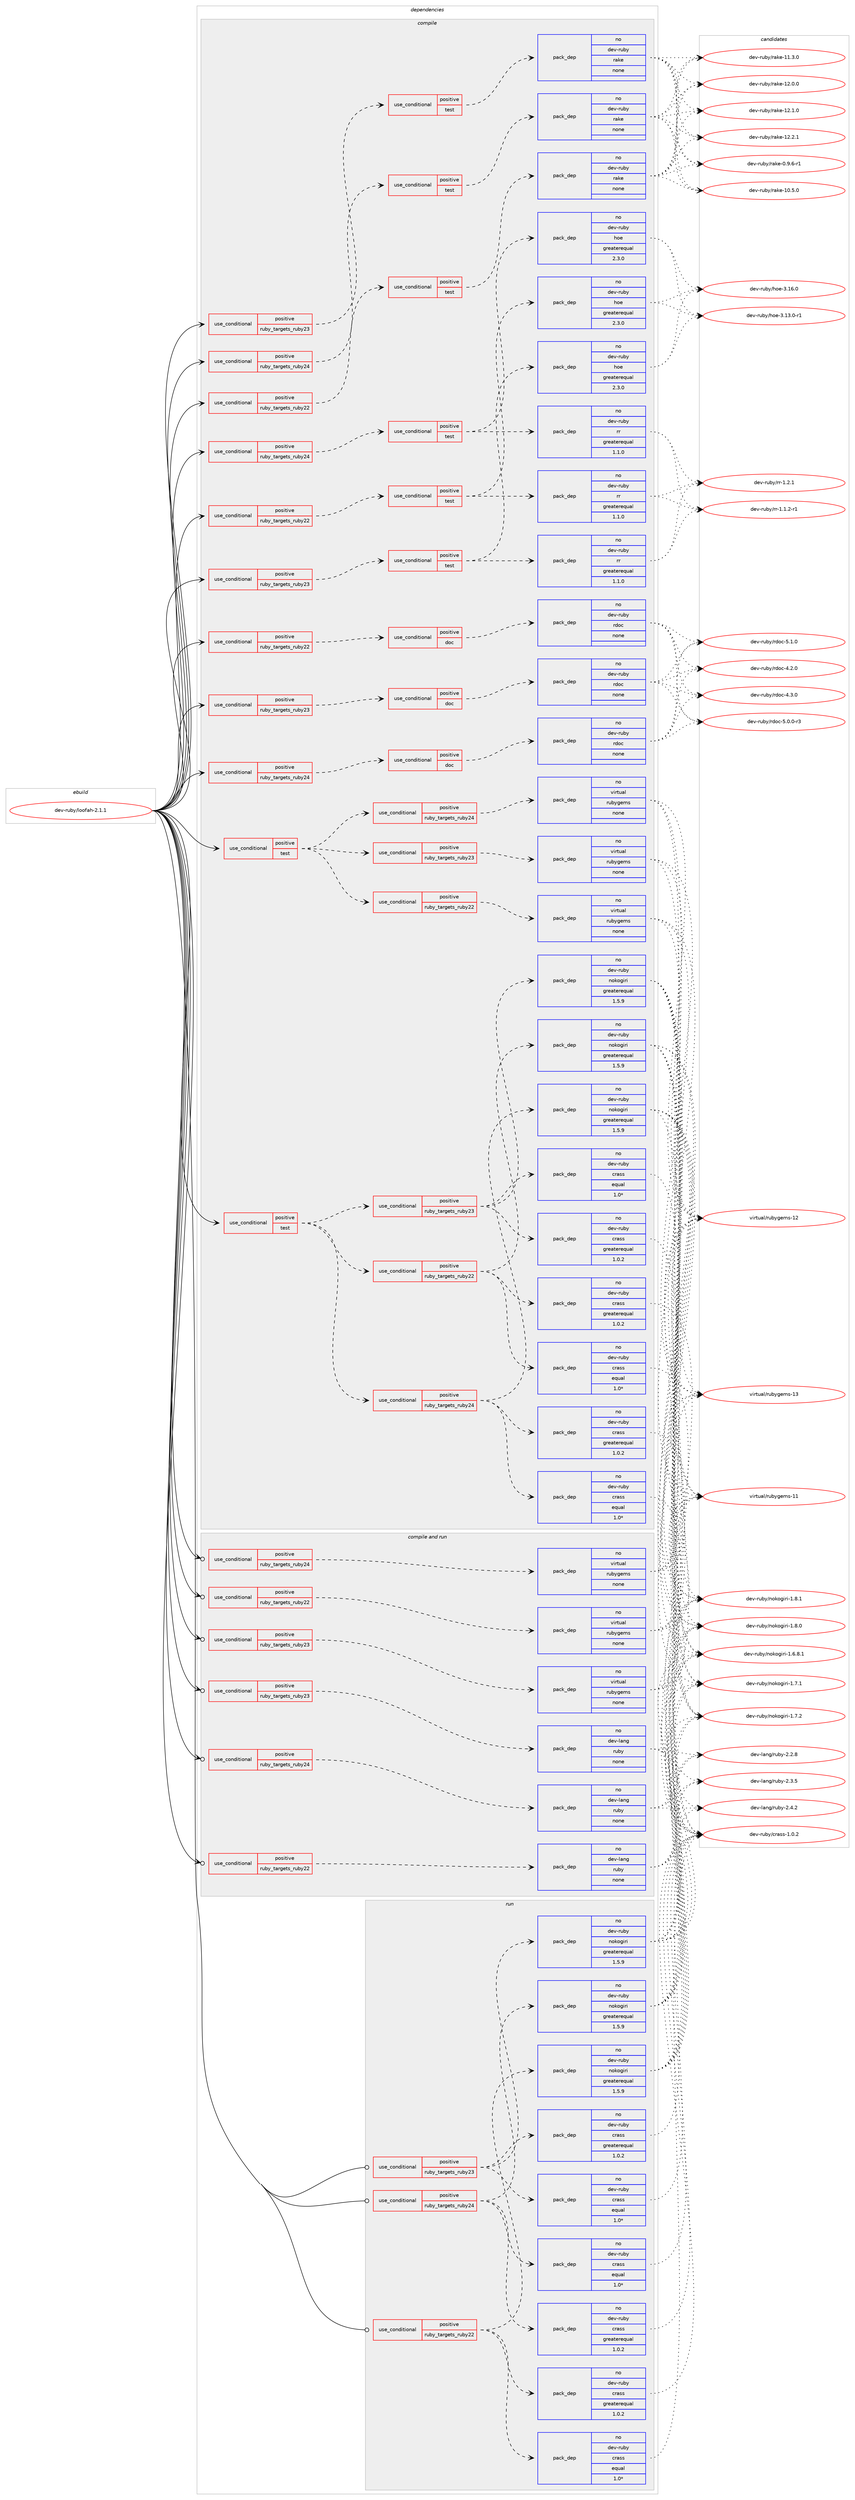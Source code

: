 digraph prolog {

# *************
# Graph options
# *************

newrank=true;
concentrate=true;
compound=true;
graph [rankdir=LR,fontname=Helvetica,fontsize=10,ranksep=1.5];#, ranksep=2.5, nodesep=0.2];
edge  [arrowhead=vee];
node  [fontname=Helvetica,fontsize=10];

# **********
# The ebuild
# **********

subgraph cluster_leftcol {
color=gray;
rank=same;
label=<<i>ebuild</i>>;
id [label="dev-ruby/loofah-2.1.1", color=red, width=4, href="../dev-ruby/loofah-2.1.1.svg"];
}

# ****************
# The dependencies
# ****************

subgraph cluster_midcol {
color=gray;
label=<<i>dependencies</i>>;
subgraph cluster_compile {
fillcolor="#eeeeee";
style=filled;
label=<<i>compile</i>>;
subgraph cond60900 {
dependency246227 [label=<<TABLE BORDER="0" CELLBORDER="1" CELLSPACING="0" CELLPADDING="4"><TR><TD ROWSPAN="3" CELLPADDING="10">use_conditional</TD></TR><TR><TD>positive</TD></TR><TR><TD>ruby_targets_ruby22</TD></TR></TABLE>>, shape=none, color=red];
subgraph cond60901 {
dependency246228 [label=<<TABLE BORDER="0" CELLBORDER="1" CELLSPACING="0" CELLPADDING="4"><TR><TD ROWSPAN="3" CELLPADDING="10">use_conditional</TD></TR><TR><TD>positive</TD></TR><TR><TD>doc</TD></TR></TABLE>>, shape=none, color=red];
subgraph pack181236 {
dependency246229 [label=<<TABLE BORDER="0" CELLBORDER="1" CELLSPACING="0" CELLPADDING="4" WIDTH="220"><TR><TD ROWSPAN="6" CELLPADDING="30">pack_dep</TD></TR><TR><TD WIDTH="110">no</TD></TR><TR><TD>dev-ruby</TD></TR><TR><TD>rdoc</TD></TR><TR><TD>none</TD></TR><TR><TD></TD></TR></TABLE>>, shape=none, color=blue];
}
dependency246228:e -> dependency246229:w [weight=20,style="dashed",arrowhead="vee"];
}
dependency246227:e -> dependency246228:w [weight=20,style="dashed",arrowhead="vee"];
}
id:e -> dependency246227:w [weight=20,style="solid",arrowhead="vee"];
subgraph cond60902 {
dependency246230 [label=<<TABLE BORDER="0" CELLBORDER="1" CELLSPACING="0" CELLPADDING="4"><TR><TD ROWSPAN="3" CELLPADDING="10">use_conditional</TD></TR><TR><TD>positive</TD></TR><TR><TD>ruby_targets_ruby22</TD></TR></TABLE>>, shape=none, color=red];
subgraph cond60903 {
dependency246231 [label=<<TABLE BORDER="0" CELLBORDER="1" CELLSPACING="0" CELLPADDING="4"><TR><TD ROWSPAN="3" CELLPADDING="10">use_conditional</TD></TR><TR><TD>positive</TD></TR><TR><TD>test</TD></TR></TABLE>>, shape=none, color=red];
subgraph pack181237 {
dependency246232 [label=<<TABLE BORDER="0" CELLBORDER="1" CELLSPACING="0" CELLPADDING="4" WIDTH="220"><TR><TD ROWSPAN="6" CELLPADDING="30">pack_dep</TD></TR><TR><TD WIDTH="110">no</TD></TR><TR><TD>dev-ruby</TD></TR><TR><TD>rake</TD></TR><TR><TD>none</TD></TR><TR><TD></TD></TR></TABLE>>, shape=none, color=blue];
}
dependency246231:e -> dependency246232:w [weight=20,style="dashed",arrowhead="vee"];
}
dependency246230:e -> dependency246231:w [weight=20,style="dashed",arrowhead="vee"];
}
id:e -> dependency246230:w [weight=20,style="solid",arrowhead="vee"];
subgraph cond60904 {
dependency246233 [label=<<TABLE BORDER="0" CELLBORDER="1" CELLSPACING="0" CELLPADDING="4"><TR><TD ROWSPAN="3" CELLPADDING="10">use_conditional</TD></TR><TR><TD>positive</TD></TR><TR><TD>ruby_targets_ruby22</TD></TR></TABLE>>, shape=none, color=red];
subgraph cond60905 {
dependency246234 [label=<<TABLE BORDER="0" CELLBORDER="1" CELLSPACING="0" CELLPADDING="4"><TR><TD ROWSPAN="3" CELLPADDING="10">use_conditional</TD></TR><TR><TD>positive</TD></TR><TR><TD>test</TD></TR></TABLE>>, shape=none, color=red];
subgraph pack181238 {
dependency246235 [label=<<TABLE BORDER="0" CELLBORDER="1" CELLSPACING="0" CELLPADDING="4" WIDTH="220"><TR><TD ROWSPAN="6" CELLPADDING="30">pack_dep</TD></TR><TR><TD WIDTH="110">no</TD></TR><TR><TD>dev-ruby</TD></TR><TR><TD>rr</TD></TR><TR><TD>greaterequal</TD></TR><TR><TD>1.1.0</TD></TR></TABLE>>, shape=none, color=blue];
}
dependency246234:e -> dependency246235:w [weight=20,style="dashed",arrowhead="vee"];
subgraph pack181239 {
dependency246236 [label=<<TABLE BORDER="0" CELLBORDER="1" CELLSPACING="0" CELLPADDING="4" WIDTH="220"><TR><TD ROWSPAN="6" CELLPADDING="30">pack_dep</TD></TR><TR><TD WIDTH="110">no</TD></TR><TR><TD>dev-ruby</TD></TR><TR><TD>hoe</TD></TR><TR><TD>greaterequal</TD></TR><TR><TD>2.3.0</TD></TR></TABLE>>, shape=none, color=blue];
}
dependency246234:e -> dependency246236:w [weight=20,style="dashed",arrowhead="vee"];
}
dependency246233:e -> dependency246234:w [weight=20,style="dashed",arrowhead="vee"];
}
id:e -> dependency246233:w [weight=20,style="solid",arrowhead="vee"];
subgraph cond60906 {
dependency246237 [label=<<TABLE BORDER="0" CELLBORDER="1" CELLSPACING="0" CELLPADDING="4"><TR><TD ROWSPAN="3" CELLPADDING="10">use_conditional</TD></TR><TR><TD>positive</TD></TR><TR><TD>ruby_targets_ruby23</TD></TR></TABLE>>, shape=none, color=red];
subgraph cond60907 {
dependency246238 [label=<<TABLE BORDER="0" CELLBORDER="1" CELLSPACING="0" CELLPADDING="4"><TR><TD ROWSPAN="3" CELLPADDING="10">use_conditional</TD></TR><TR><TD>positive</TD></TR><TR><TD>doc</TD></TR></TABLE>>, shape=none, color=red];
subgraph pack181240 {
dependency246239 [label=<<TABLE BORDER="0" CELLBORDER="1" CELLSPACING="0" CELLPADDING="4" WIDTH="220"><TR><TD ROWSPAN="6" CELLPADDING="30">pack_dep</TD></TR><TR><TD WIDTH="110">no</TD></TR><TR><TD>dev-ruby</TD></TR><TR><TD>rdoc</TD></TR><TR><TD>none</TD></TR><TR><TD></TD></TR></TABLE>>, shape=none, color=blue];
}
dependency246238:e -> dependency246239:w [weight=20,style="dashed",arrowhead="vee"];
}
dependency246237:e -> dependency246238:w [weight=20,style="dashed",arrowhead="vee"];
}
id:e -> dependency246237:w [weight=20,style="solid",arrowhead="vee"];
subgraph cond60908 {
dependency246240 [label=<<TABLE BORDER="0" CELLBORDER="1" CELLSPACING="0" CELLPADDING="4"><TR><TD ROWSPAN="3" CELLPADDING="10">use_conditional</TD></TR><TR><TD>positive</TD></TR><TR><TD>ruby_targets_ruby23</TD></TR></TABLE>>, shape=none, color=red];
subgraph cond60909 {
dependency246241 [label=<<TABLE BORDER="0" CELLBORDER="1" CELLSPACING="0" CELLPADDING="4"><TR><TD ROWSPAN="3" CELLPADDING="10">use_conditional</TD></TR><TR><TD>positive</TD></TR><TR><TD>test</TD></TR></TABLE>>, shape=none, color=red];
subgraph pack181241 {
dependency246242 [label=<<TABLE BORDER="0" CELLBORDER="1" CELLSPACING="0" CELLPADDING="4" WIDTH="220"><TR><TD ROWSPAN="6" CELLPADDING="30">pack_dep</TD></TR><TR><TD WIDTH="110">no</TD></TR><TR><TD>dev-ruby</TD></TR><TR><TD>rake</TD></TR><TR><TD>none</TD></TR><TR><TD></TD></TR></TABLE>>, shape=none, color=blue];
}
dependency246241:e -> dependency246242:w [weight=20,style="dashed",arrowhead="vee"];
}
dependency246240:e -> dependency246241:w [weight=20,style="dashed",arrowhead="vee"];
}
id:e -> dependency246240:w [weight=20,style="solid",arrowhead="vee"];
subgraph cond60910 {
dependency246243 [label=<<TABLE BORDER="0" CELLBORDER="1" CELLSPACING="0" CELLPADDING="4"><TR><TD ROWSPAN="3" CELLPADDING="10">use_conditional</TD></TR><TR><TD>positive</TD></TR><TR><TD>ruby_targets_ruby23</TD></TR></TABLE>>, shape=none, color=red];
subgraph cond60911 {
dependency246244 [label=<<TABLE BORDER="0" CELLBORDER="1" CELLSPACING="0" CELLPADDING="4"><TR><TD ROWSPAN="3" CELLPADDING="10">use_conditional</TD></TR><TR><TD>positive</TD></TR><TR><TD>test</TD></TR></TABLE>>, shape=none, color=red];
subgraph pack181242 {
dependency246245 [label=<<TABLE BORDER="0" CELLBORDER="1" CELLSPACING="0" CELLPADDING="4" WIDTH="220"><TR><TD ROWSPAN="6" CELLPADDING="30">pack_dep</TD></TR><TR><TD WIDTH="110">no</TD></TR><TR><TD>dev-ruby</TD></TR><TR><TD>rr</TD></TR><TR><TD>greaterequal</TD></TR><TR><TD>1.1.0</TD></TR></TABLE>>, shape=none, color=blue];
}
dependency246244:e -> dependency246245:w [weight=20,style="dashed",arrowhead="vee"];
subgraph pack181243 {
dependency246246 [label=<<TABLE BORDER="0" CELLBORDER="1" CELLSPACING="0" CELLPADDING="4" WIDTH="220"><TR><TD ROWSPAN="6" CELLPADDING="30">pack_dep</TD></TR><TR><TD WIDTH="110">no</TD></TR><TR><TD>dev-ruby</TD></TR><TR><TD>hoe</TD></TR><TR><TD>greaterequal</TD></TR><TR><TD>2.3.0</TD></TR></TABLE>>, shape=none, color=blue];
}
dependency246244:e -> dependency246246:w [weight=20,style="dashed",arrowhead="vee"];
}
dependency246243:e -> dependency246244:w [weight=20,style="dashed",arrowhead="vee"];
}
id:e -> dependency246243:w [weight=20,style="solid",arrowhead="vee"];
subgraph cond60912 {
dependency246247 [label=<<TABLE BORDER="0" CELLBORDER="1" CELLSPACING="0" CELLPADDING="4"><TR><TD ROWSPAN="3" CELLPADDING="10">use_conditional</TD></TR><TR><TD>positive</TD></TR><TR><TD>ruby_targets_ruby24</TD></TR></TABLE>>, shape=none, color=red];
subgraph cond60913 {
dependency246248 [label=<<TABLE BORDER="0" CELLBORDER="1" CELLSPACING="0" CELLPADDING="4"><TR><TD ROWSPAN="3" CELLPADDING="10">use_conditional</TD></TR><TR><TD>positive</TD></TR><TR><TD>doc</TD></TR></TABLE>>, shape=none, color=red];
subgraph pack181244 {
dependency246249 [label=<<TABLE BORDER="0" CELLBORDER="1" CELLSPACING="0" CELLPADDING="4" WIDTH="220"><TR><TD ROWSPAN="6" CELLPADDING="30">pack_dep</TD></TR><TR><TD WIDTH="110">no</TD></TR><TR><TD>dev-ruby</TD></TR><TR><TD>rdoc</TD></TR><TR><TD>none</TD></TR><TR><TD></TD></TR></TABLE>>, shape=none, color=blue];
}
dependency246248:e -> dependency246249:w [weight=20,style="dashed",arrowhead="vee"];
}
dependency246247:e -> dependency246248:w [weight=20,style="dashed",arrowhead="vee"];
}
id:e -> dependency246247:w [weight=20,style="solid",arrowhead="vee"];
subgraph cond60914 {
dependency246250 [label=<<TABLE BORDER="0" CELLBORDER="1" CELLSPACING="0" CELLPADDING="4"><TR><TD ROWSPAN="3" CELLPADDING="10">use_conditional</TD></TR><TR><TD>positive</TD></TR><TR><TD>ruby_targets_ruby24</TD></TR></TABLE>>, shape=none, color=red];
subgraph cond60915 {
dependency246251 [label=<<TABLE BORDER="0" CELLBORDER="1" CELLSPACING="0" CELLPADDING="4"><TR><TD ROWSPAN="3" CELLPADDING="10">use_conditional</TD></TR><TR><TD>positive</TD></TR><TR><TD>test</TD></TR></TABLE>>, shape=none, color=red];
subgraph pack181245 {
dependency246252 [label=<<TABLE BORDER="0" CELLBORDER="1" CELLSPACING="0" CELLPADDING="4" WIDTH="220"><TR><TD ROWSPAN="6" CELLPADDING="30">pack_dep</TD></TR><TR><TD WIDTH="110">no</TD></TR><TR><TD>dev-ruby</TD></TR><TR><TD>rake</TD></TR><TR><TD>none</TD></TR><TR><TD></TD></TR></TABLE>>, shape=none, color=blue];
}
dependency246251:e -> dependency246252:w [weight=20,style="dashed",arrowhead="vee"];
}
dependency246250:e -> dependency246251:w [weight=20,style="dashed",arrowhead="vee"];
}
id:e -> dependency246250:w [weight=20,style="solid",arrowhead="vee"];
subgraph cond60916 {
dependency246253 [label=<<TABLE BORDER="0" CELLBORDER="1" CELLSPACING="0" CELLPADDING="4"><TR><TD ROWSPAN="3" CELLPADDING="10">use_conditional</TD></TR><TR><TD>positive</TD></TR><TR><TD>ruby_targets_ruby24</TD></TR></TABLE>>, shape=none, color=red];
subgraph cond60917 {
dependency246254 [label=<<TABLE BORDER="0" CELLBORDER="1" CELLSPACING="0" CELLPADDING="4"><TR><TD ROWSPAN="3" CELLPADDING="10">use_conditional</TD></TR><TR><TD>positive</TD></TR><TR><TD>test</TD></TR></TABLE>>, shape=none, color=red];
subgraph pack181246 {
dependency246255 [label=<<TABLE BORDER="0" CELLBORDER="1" CELLSPACING="0" CELLPADDING="4" WIDTH="220"><TR><TD ROWSPAN="6" CELLPADDING="30">pack_dep</TD></TR><TR><TD WIDTH="110">no</TD></TR><TR><TD>dev-ruby</TD></TR><TR><TD>rr</TD></TR><TR><TD>greaterequal</TD></TR><TR><TD>1.1.0</TD></TR></TABLE>>, shape=none, color=blue];
}
dependency246254:e -> dependency246255:w [weight=20,style="dashed",arrowhead="vee"];
subgraph pack181247 {
dependency246256 [label=<<TABLE BORDER="0" CELLBORDER="1" CELLSPACING="0" CELLPADDING="4" WIDTH="220"><TR><TD ROWSPAN="6" CELLPADDING="30">pack_dep</TD></TR><TR><TD WIDTH="110">no</TD></TR><TR><TD>dev-ruby</TD></TR><TR><TD>hoe</TD></TR><TR><TD>greaterequal</TD></TR><TR><TD>2.3.0</TD></TR></TABLE>>, shape=none, color=blue];
}
dependency246254:e -> dependency246256:w [weight=20,style="dashed",arrowhead="vee"];
}
dependency246253:e -> dependency246254:w [weight=20,style="dashed",arrowhead="vee"];
}
id:e -> dependency246253:w [weight=20,style="solid",arrowhead="vee"];
subgraph cond60918 {
dependency246257 [label=<<TABLE BORDER="0" CELLBORDER="1" CELLSPACING="0" CELLPADDING="4"><TR><TD ROWSPAN="3" CELLPADDING="10">use_conditional</TD></TR><TR><TD>positive</TD></TR><TR><TD>test</TD></TR></TABLE>>, shape=none, color=red];
subgraph cond60919 {
dependency246258 [label=<<TABLE BORDER="0" CELLBORDER="1" CELLSPACING="0" CELLPADDING="4"><TR><TD ROWSPAN="3" CELLPADDING="10">use_conditional</TD></TR><TR><TD>positive</TD></TR><TR><TD>ruby_targets_ruby22</TD></TR></TABLE>>, shape=none, color=red];
subgraph pack181248 {
dependency246259 [label=<<TABLE BORDER="0" CELLBORDER="1" CELLSPACING="0" CELLPADDING="4" WIDTH="220"><TR><TD ROWSPAN="6" CELLPADDING="30">pack_dep</TD></TR><TR><TD WIDTH="110">no</TD></TR><TR><TD>dev-ruby</TD></TR><TR><TD>crass</TD></TR><TR><TD>equal</TD></TR><TR><TD>1.0*</TD></TR></TABLE>>, shape=none, color=blue];
}
dependency246258:e -> dependency246259:w [weight=20,style="dashed",arrowhead="vee"];
subgraph pack181249 {
dependency246260 [label=<<TABLE BORDER="0" CELLBORDER="1" CELLSPACING="0" CELLPADDING="4" WIDTH="220"><TR><TD ROWSPAN="6" CELLPADDING="30">pack_dep</TD></TR><TR><TD WIDTH="110">no</TD></TR><TR><TD>dev-ruby</TD></TR><TR><TD>crass</TD></TR><TR><TD>greaterequal</TD></TR><TR><TD>1.0.2</TD></TR></TABLE>>, shape=none, color=blue];
}
dependency246258:e -> dependency246260:w [weight=20,style="dashed",arrowhead="vee"];
subgraph pack181250 {
dependency246261 [label=<<TABLE BORDER="0" CELLBORDER="1" CELLSPACING="0" CELLPADDING="4" WIDTH="220"><TR><TD ROWSPAN="6" CELLPADDING="30">pack_dep</TD></TR><TR><TD WIDTH="110">no</TD></TR><TR><TD>dev-ruby</TD></TR><TR><TD>nokogiri</TD></TR><TR><TD>greaterequal</TD></TR><TR><TD>1.5.9</TD></TR></TABLE>>, shape=none, color=blue];
}
dependency246258:e -> dependency246261:w [weight=20,style="dashed",arrowhead="vee"];
}
dependency246257:e -> dependency246258:w [weight=20,style="dashed",arrowhead="vee"];
subgraph cond60920 {
dependency246262 [label=<<TABLE BORDER="0" CELLBORDER="1" CELLSPACING="0" CELLPADDING="4"><TR><TD ROWSPAN="3" CELLPADDING="10">use_conditional</TD></TR><TR><TD>positive</TD></TR><TR><TD>ruby_targets_ruby23</TD></TR></TABLE>>, shape=none, color=red];
subgraph pack181251 {
dependency246263 [label=<<TABLE BORDER="0" CELLBORDER="1" CELLSPACING="0" CELLPADDING="4" WIDTH="220"><TR><TD ROWSPAN="6" CELLPADDING="30">pack_dep</TD></TR><TR><TD WIDTH="110">no</TD></TR><TR><TD>dev-ruby</TD></TR><TR><TD>crass</TD></TR><TR><TD>equal</TD></TR><TR><TD>1.0*</TD></TR></TABLE>>, shape=none, color=blue];
}
dependency246262:e -> dependency246263:w [weight=20,style="dashed",arrowhead="vee"];
subgraph pack181252 {
dependency246264 [label=<<TABLE BORDER="0" CELLBORDER="1" CELLSPACING="0" CELLPADDING="4" WIDTH="220"><TR><TD ROWSPAN="6" CELLPADDING="30">pack_dep</TD></TR><TR><TD WIDTH="110">no</TD></TR><TR><TD>dev-ruby</TD></TR><TR><TD>crass</TD></TR><TR><TD>greaterequal</TD></TR><TR><TD>1.0.2</TD></TR></TABLE>>, shape=none, color=blue];
}
dependency246262:e -> dependency246264:w [weight=20,style="dashed",arrowhead="vee"];
subgraph pack181253 {
dependency246265 [label=<<TABLE BORDER="0" CELLBORDER="1" CELLSPACING="0" CELLPADDING="4" WIDTH="220"><TR><TD ROWSPAN="6" CELLPADDING="30">pack_dep</TD></TR><TR><TD WIDTH="110">no</TD></TR><TR><TD>dev-ruby</TD></TR><TR><TD>nokogiri</TD></TR><TR><TD>greaterequal</TD></TR><TR><TD>1.5.9</TD></TR></TABLE>>, shape=none, color=blue];
}
dependency246262:e -> dependency246265:w [weight=20,style="dashed",arrowhead="vee"];
}
dependency246257:e -> dependency246262:w [weight=20,style="dashed",arrowhead="vee"];
subgraph cond60921 {
dependency246266 [label=<<TABLE BORDER="0" CELLBORDER="1" CELLSPACING="0" CELLPADDING="4"><TR><TD ROWSPAN="3" CELLPADDING="10">use_conditional</TD></TR><TR><TD>positive</TD></TR><TR><TD>ruby_targets_ruby24</TD></TR></TABLE>>, shape=none, color=red];
subgraph pack181254 {
dependency246267 [label=<<TABLE BORDER="0" CELLBORDER="1" CELLSPACING="0" CELLPADDING="4" WIDTH="220"><TR><TD ROWSPAN="6" CELLPADDING="30">pack_dep</TD></TR><TR><TD WIDTH="110">no</TD></TR><TR><TD>dev-ruby</TD></TR><TR><TD>crass</TD></TR><TR><TD>equal</TD></TR><TR><TD>1.0*</TD></TR></TABLE>>, shape=none, color=blue];
}
dependency246266:e -> dependency246267:w [weight=20,style="dashed",arrowhead="vee"];
subgraph pack181255 {
dependency246268 [label=<<TABLE BORDER="0" CELLBORDER="1" CELLSPACING="0" CELLPADDING="4" WIDTH="220"><TR><TD ROWSPAN="6" CELLPADDING="30">pack_dep</TD></TR><TR><TD WIDTH="110">no</TD></TR><TR><TD>dev-ruby</TD></TR><TR><TD>crass</TD></TR><TR><TD>greaterequal</TD></TR><TR><TD>1.0.2</TD></TR></TABLE>>, shape=none, color=blue];
}
dependency246266:e -> dependency246268:w [weight=20,style="dashed",arrowhead="vee"];
subgraph pack181256 {
dependency246269 [label=<<TABLE BORDER="0" CELLBORDER="1" CELLSPACING="0" CELLPADDING="4" WIDTH="220"><TR><TD ROWSPAN="6" CELLPADDING="30">pack_dep</TD></TR><TR><TD WIDTH="110">no</TD></TR><TR><TD>dev-ruby</TD></TR><TR><TD>nokogiri</TD></TR><TR><TD>greaterequal</TD></TR><TR><TD>1.5.9</TD></TR></TABLE>>, shape=none, color=blue];
}
dependency246266:e -> dependency246269:w [weight=20,style="dashed",arrowhead="vee"];
}
dependency246257:e -> dependency246266:w [weight=20,style="dashed",arrowhead="vee"];
}
id:e -> dependency246257:w [weight=20,style="solid",arrowhead="vee"];
subgraph cond60922 {
dependency246270 [label=<<TABLE BORDER="0" CELLBORDER="1" CELLSPACING="0" CELLPADDING="4"><TR><TD ROWSPAN="3" CELLPADDING="10">use_conditional</TD></TR><TR><TD>positive</TD></TR><TR><TD>test</TD></TR></TABLE>>, shape=none, color=red];
subgraph cond60923 {
dependency246271 [label=<<TABLE BORDER="0" CELLBORDER="1" CELLSPACING="0" CELLPADDING="4"><TR><TD ROWSPAN="3" CELLPADDING="10">use_conditional</TD></TR><TR><TD>positive</TD></TR><TR><TD>ruby_targets_ruby22</TD></TR></TABLE>>, shape=none, color=red];
subgraph pack181257 {
dependency246272 [label=<<TABLE BORDER="0" CELLBORDER="1" CELLSPACING="0" CELLPADDING="4" WIDTH="220"><TR><TD ROWSPAN="6" CELLPADDING="30">pack_dep</TD></TR><TR><TD WIDTH="110">no</TD></TR><TR><TD>virtual</TD></TR><TR><TD>rubygems</TD></TR><TR><TD>none</TD></TR><TR><TD></TD></TR></TABLE>>, shape=none, color=blue];
}
dependency246271:e -> dependency246272:w [weight=20,style="dashed",arrowhead="vee"];
}
dependency246270:e -> dependency246271:w [weight=20,style="dashed",arrowhead="vee"];
subgraph cond60924 {
dependency246273 [label=<<TABLE BORDER="0" CELLBORDER="1" CELLSPACING="0" CELLPADDING="4"><TR><TD ROWSPAN="3" CELLPADDING="10">use_conditional</TD></TR><TR><TD>positive</TD></TR><TR><TD>ruby_targets_ruby23</TD></TR></TABLE>>, shape=none, color=red];
subgraph pack181258 {
dependency246274 [label=<<TABLE BORDER="0" CELLBORDER="1" CELLSPACING="0" CELLPADDING="4" WIDTH="220"><TR><TD ROWSPAN="6" CELLPADDING="30">pack_dep</TD></TR><TR><TD WIDTH="110">no</TD></TR><TR><TD>virtual</TD></TR><TR><TD>rubygems</TD></TR><TR><TD>none</TD></TR><TR><TD></TD></TR></TABLE>>, shape=none, color=blue];
}
dependency246273:e -> dependency246274:w [weight=20,style="dashed",arrowhead="vee"];
}
dependency246270:e -> dependency246273:w [weight=20,style="dashed",arrowhead="vee"];
subgraph cond60925 {
dependency246275 [label=<<TABLE BORDER="0" CELLBORDER="1" CELLSPACING="0" CELLPADDING="4"><TR><TD ROWSPAN="3" CELLPADDING="10">use_conditional</TD></TR><TR><TD>positive</TD></TR><TR><TD>ruby_targets_ruby24</TD></TR></TABLE>>, shape=none, color=red];
subgraph pack181259 {
dependency246276 [label=<<TABLE BORDER="0" CELLBORDER="1" CELLSPACING="0" CELLPADDING="4" WIDTH="220"><TR><TD ROWSPAN="6" CELLPADDING="30">pack_dep</TD></TR><TR><TD WIDTH="110">no</TD></TR><TR><TD>virtual</TD></TR><TR><TD>rubygems</TD></TR><TR><TD>none</TD></TR><TR><TD></TD></TR></TABLE>>, shape=none, color=blue];
}
dependency246275:e -> dependency246276:w [weight=20,style="dashed",arrowhead="vee"];
}
dependency246270:e -> dependency246275:w [weight=20,style="dashed",arrowhead="vee"];
}
id:e -> dependency246270:w [weight=20,style="solid",arrowhead="vee"];
}
subgraph cluster_compileandrun {
fillcolor="#eeeeee";
style=filled;
label=<<i>compile and run</i>>;
subgraph cond60926 {
dependency246277 [label=<<TABLE BORDER="0" CELLBORDER="1" CELLSPACING="0" CELLPADDING="4"><TR><TD ROWSPAN="3" CELLPADDING="10">use_conditional</TD></TR><TR><TD>positive</TD></TR><TR><TD>ruby_targets_ruby22</TD></TR></TABLE>>, shape=none, color=red];
subgraph pack181260 {
dependency246278 [label=<<TABLE BORDER="0" CELLBORDER="1" CELLSPACING="0" CELLPADDING="4" WIDTH="220"><TR><TD ROWSPAN="6" CELLPADDING="30">pack_dep</TD></TR><TR><TD WIDTH="110">no</TD></TR><TR><TD>dev-lang</TD></TR><TR><TD>ruby</TD></TR><TR><TD>none</TD></TR><TR><TD></TD></TR></TABLE>>, shape=none, color=blue];
}
dependency246277:e -> dependency246278:w [weight=20,style="dashed",arrowhead="vee"];
}
id:e -> dependency246277:w [weight=20,style="solid",arrowhead="odotvee"];
subgraph cond60927 {
dependency246279 [label=<<TABLE BORDER="0" CELLBORDER="1" CELLSPACING="0" CELLPADDING="4"><TR><TD ROWSPAN="3" CELLPADDING="10">use_conditional</TD></TR><TR><TD>positive</TD></TR><TR><TD>ruby_targets_ruby22</TD></TR></TABLE>>, shape=none, color=red];
subgraph pack181261 {
dependency246280 [label=<<TABLE BORDER="0" CELLBORDER="1" CELLSPACING="0" CELLPADDING="4" WIDTH="220"><TR><TD ROWSPAN="6" CELLPADDING="30">pack_dep</TD></TR><TR><TD WIDTH="110">no</TD></TR><TR><TD>virtual</TD></TR><TR><TD>rubygems</TD></TR><TR><TD>none</TD></TR><TR><TD></TD></TR></TABLE>>, shape=none, color=blue];
}
dependency246279:e -> dependency246280:w [weight=20,style="dashed",arrowhead="vee"];
}
id:e -> dependency246279:w [weight=20,style="solid",arrowhead="odotvee"];
subgraph cond60928 {
dependency246281 [label=<<TABLE BORDER="0" CELLBORDER="1" CELLSPACING="0" CELLPADDING="4"><TR><TD ROWSPAN="3" CELLPADDING="10">use_conditional</TD></TR><TR><TD>positive</TD></TR><TR><TD>ruby_targets_ruby23</TD></TR></TABLE>>, shape=none, color=red];
subgraph pack181262 {
dependency246282 [label=<<TABLE BORDER="0" CELLBORDER="1" CELLSPACING="0" CELLPADDING="4" WIDTH="220"><TR><TD ROWSPAN="6" CELLPADDING="30">pack_dep</TD></TR><TR><TD WIDTH="110">no</TD></TR><TR><TD>dev-lang</TD></TR><TR><TD>ruby</TD></TR><TR><TD>none</TD></TR><TR><TD></TD></TR></TABLE>>, shape=none, color=blue];
}
dependency246281:e -> dependency246282:w [weight=20,style="dashed",arrowhead="vee"];
}
id:e -> dependency246281:w [weight=20,style="solid",arrowhead="odotvee"];
subgraph cond60929 {
dependency246283 [label=<<TABLE BORDER="0" CELLBORDER="1" CELLSPACING="0" CELLPADDING="4"><TR><TD ROWSPAN="3" CELLPADDING="10">use_conditional</TD></TR><TR><TD>positive</TD></TR><TR><TD>ruby_targets_ruby23</TD></TR></TABLE>>, shape=none, color=red];
subgraph pack181263 {
dependency246284 [label=<<TABLE BORDER="0" CELLBORDER="1" CELLSPACING="0" CELLPADDING="4" WIDTH="220"><TR><TD ROWSPAN="6" CELLPADDING="30">pack_dep</TD></TR><TR><TD WIDTH="110">no</TD></TR><TR><TD>virtual</TD></TR><TR><TD>rubygems</TD></TR><TR><TD>none</TD></TR><TR><TD></TD></TR></TABLE>>, shape=none, color=blue];
}
dependency246283:e -> dependency246284:w [weight=20,style="dashed",arrowhead="vee"];
}
id:e -> dependency246283:w [weight=20,style="solid",arrowhead="odotvee"];
subgraph cond60930 {
dependency246285 [label=<<TABLE BORDER="0" CELLBORDER="1" CELLSPACING="0" CELLPADDING="4"><TR><TD ROWSPAN="3" CELLPADDING="10">use_conditional</TD></TR><TR><TD>positive</TD></TR><TR><TD>ruby_targets_ruby24</TD></TR></TABLE>>, shape=none, color=red];
subgraph pack181264 {
dependency246286 [label=<<TABLE BORDER="0" CELLBORDER="1" CELLSPACING="0" CELLPADDING="4" WIDTH="220"><TR><TD ROWSPAN="6" CELLPADDING="30">pack_dep</TD></TR><TR><TD WIDTH="110">no</TD></TR><TR><TD>dev-lang</TD></TR><TR><TD>ruby</TD></TR><TR><TD>none</TD></TR><TR><TD></TD></TR></TABLE>>, shape=none, color=blue];
}
dependency246285:e -> dependency246286:w [weight=20,style="dashed",arrowhead="vee"];
}
id:e -> dependency246285:w [weight=20,style="solid",arrowhead="odotvee"];
subgraph cond60931 {
dependency246287 [label=<<TABLE BORDER="0" CELLBORDER="1" CELLSPACING="0" CELLPADDING="4"><TR><TD ROWSPAN="3" CELLPADDING="10">use_conditional</TD></TR><TR><TD>positive</TD></TR><TR><TD>ruby_targets_ruby24</TD></TR></TABLE>>, shape=none, color=red];
subgraph pack181265 {
dependency246288 [label=<<TABLE BORDER="0" CELLBORDER="1" CELLSPACING="0" CELLPADDING="4" WIDTH="220"><TR><TD ROWSPAN="6" CELLPADDING="30">pack_dep</TD></TR><TR><TD WIDTH="110">no</TD></TR><TR><TD>virtual</TD></TR><TR><TD>rubygems</TD></TR><TR><TD>none</TD></TR><TR><TD></TD></TR></TABLE>>, shape=none, color=blue];
}
dependency246287:e -> dependency246288:w [weight=20,style="dashed",arrowhead="vee"];
}
id:e -> dependency246287:w [weight=20,style="solid",arrowhead="odotvee"];
}
subgraph cluster_run {
fillcolor="#eeeeee";
style=filled;
label=<<i>run</i>>;
subgraph cond60932 {
dependency246289 [label=<<TABLE BORDER="0" CELLBORDER="1" CELLSPACING="0" CELLPADDING="4"><TR><TD ROWSPAN="3" CELLPADDING="10">use_conditional</TD></TR><TR><TD>positive</TD></TR><TR><TD>ruby_targets_ruby22</TD></TR></TABLE>>, shape=none, color=red];
subgraph pack181266 {
dependency246290 [label=<<TABLE BORDER="0" CELLBORDER="1" CELLSPACING="0" CELLPADDING="4" WIDTH="220"><TR><TD ROWSPAN="6" CELLPADDING="30">pack_dep</TD></TR><TR><TD WIDTH="110">no</TD></TR><TR><TD>dev-ruby</TD></TR><TR><TD>crass</TD></TR><TR><TD>equal</TD></TR><TR><TD>1.0*</TD></TR></TABLE>>, shape=none, color=blue];
}
dependency246289:e -> dependency246290:w [weight=20,style="dashed",arrowhead="vee"];
subgraph pack181267 {
dependency246291 [label=<<TABLE BORDER="0" CELLBORDER="1" CELLSPACING="0" CELLPADDING="4" WIDTH="220"><TR><TD ROWSPAN="6" CELLPADDING="30">pack_dep</TD></TR><TR><TD WIDTH="110">no</TD></TR><TR><TD>dev-ruby</TD></TR><TR><TD>crass</TD></TR><TR><TD>greaterequal</TD></TR><TR><TD>1.0.2</TD></TR></TABLE>>, shape=none, color=blue];
}
dependency246289:e -> dependency246291:w [weight=20,style="dashed",arrowhead="vee"];
subgraph pack181268 {
dependency246292 [label=<<TABLE BORDER="0" CELLBORDER="1" CELLSPACING="0" CELLPADDING="4" WIDTH="220"><TR><TD ROWSPAN="6" CELLPADDING="30">pack_dep</TD></TR><TR><TD WIDTH="110">no</TD></TR><TR><TD>dev-ruby</TD></TR><TR><TD>nokogiri</TD></TR><TR><TD>greaterequal</TD></TR><TR><TD>1.5.9</TD></TR></TABLE>>, shape=none, color=blue];
}
dependency246289:e -> dependency246292:w [weight=20,style="dashed",arrowhead="vee"];
}
id:e -> dependency246289:w [weight=20,style="solid",arrowhead="odot"];
subgraph cond60933 {
dependency246293 [label=<<TABLE BORDER="0" CELLBORDER="1" CELLSPACING="0" CELLPADDING="4"><TR><TD ROWSPAN="3" CELLPADDING="10">use_conditional</TD></TR><TR><TD>positive</TD></TR><TR><TD>ruby_targets_ruby23</TD></TR></TABLE>>, shape=none, color=red];
subgraph pack181269 {
dependency246294 [label=<<TABLE BORDER="0" CELLBORDER="1" CELLSPACING="0" CELLPADDING="4" WIDTH="220"><TR><TD ROWSPAN="6" CELLPADDING="30">pack_dep</TD></TR><TR><TD WIDTH="110">no</TD></TR><TR><TD>dev-ruby</TD></TR><TR><TD>crass</TD></TR><TR><TD>equal</TD></TR><TR><TD>1.0*</TD></TR></TABLE>>, shape=none, color=blue];
}
dependency246293:e -> dependency246294:w [weight=20,style="dashed",arrowhead="vee"];
subgraph pack181270 {
dependency246295 [label=<<TABLE BORDER="0" CELLBORDER="1" CELLSPACING="0" CELLPADDING="4" WIDTH="220"><TR><TD ROWSPAN="6" CELLPADDING="30">pack_dep</TD></TR><TR><TD WIDTH="110">no</TD></TR><TR><TD>dev-ruby</TD></TR><TR><TD>crass</TD></TR><TR><TD>greaterequal</TD></TR><TR><TD>1.0.2</TD></TR></TABLE>>, shape=none, color=blue];
}
dependency246293:e -> dependency246295:w [weight=20,style="dashed",arrowhead="vee"];
subgraph pack181271 {
dependency246296 [label=<<TABLE BORDER="0" CELLBORDER="1" CELLSPACING="0" CELLPADDING="4" WIDTH="220"><TR><TD ROWSPAN="6" CELLPADDING="30">pack_dep</TD></TR><TR><TD WIDTH="110">no</TD></TR><TR><TD>dev-ruby</TD></TR><TR><TD>nokogiri</TD></TR><TR><TD>greaterequal</TD></TR><TR><TD>1.5.9</TD></TR></TABLE>>, shape=none, color=blue];
}
dependency246293:e -> dependency246296:w [weight=20,style="dashed",arrowhead="vee"];
}
id:e -> dependency246293:w [weight=20,style="solid",arrowhead="odot"];
subgraph cond60934 {
dependency246297 [label=<<TABLE BORDER="0" CELLBORDER="1" CELLSPACING="0" CELLPADDING="4"><TR><TD ROWSPAN="3" CELLPADDING="10">use_conditional</TD></TR><TR><TD>positive</TD></TR><TR><TD>ruby_targets_ruby24</TD></TR></TABLE>>, shape=none, color=red];
subgraph pack181272 {
dependency246298 [label=<<TABLE BORDER="0" CELLBORDER="1" CELLSPACING="0" CELLPADDING="4" WIDTH="220"><TR><TD ROWSPAN="6" CELLPADDING="30">pack_dep</TD></TR><TR><TD WIDTH="110">no</TD></TR><TR><TD>dev-ruby</TD></TR><TR><TD>crass</TD></TR><TR><TD>equal</TD></TR><TR><TD>1.0*</TD></TR></TABLE>>, shape=none, color=blue];
}
dependency246297:e -> dependency246298:w [weight=20,style="dashed",arrowhead="vee"];
subgraph pack181273 {
dependency246299 [label=<<TABLE BORDER="0" CELLBORDER="1" CELLSPACING="0" CELLPADDING="4" WIDTH="220"><TR><TD ROWSPAN="6" CELLPADDING="30">pack_dep</TD></TR><TR><TD WIDTH="110">no</TD></TR><TR><TD>dev-ruby</TD></TR><TR><TD>crass</TD></TR><TR><TD>greaterequal</TD></TR><TR><TD>1.0.2</TD></TR></TABLE>>, shape=none, color=blue];
}
dependency246297:e -> dependency246299:w [weight=20,style="dashed",arrowhead="vee"];
subgraph pack181274 {
dependency246300 [label=<<TABLE BORDER="0" CELLBORDER="1" CELLSPACING="0" CELLPADDING="4" WIDTH="220"><TR><TD ROWSPAN="6" CELLPADDING="30">pack_dep</TD></TR><TR><TD WIDTH="110">no</TD></TR><TR><TD>dev-ruby</TD></TR><TR><TD>nokogiri</TD></TR><TR><TD>greaterequal</TD></TR><TR><TD>1.5.9</TD></TR></TABLE>>, shape=none, color=blue];
}
dependency246297:e -> dependency246300:w [weight=20,style="dashed",arrowhead="vee"];
}
id:e -> dependency246297:w [weight=20,style="solid",arrowhead="odot"];
}
}

# **************
# The candidates
# **************

subgraph cluster_choices {
rank=same;
color=gray;
label=<<i>candidates</i>>;

subgraph choice181236 {
color=black;
nodesep=1;
choice10010111845114117981214711410011199455246504648 [label="dev-ruby/rdoc-4.2.0", color=red, width=4,href="../dev-ruby/rdoc-4.2.0.svg"];
choice10010111845114117981214711410011199455246514648 [label="dev-ruby/rdoc-4.3.0", color=red, width=4,href="../dev-ruby/rdoc-4.3.0.svg"];
choice100101118451141179812147114100111994553464846484511451 [label="dev-ruby/rdoc-5.0.0-r3", color=red, width=4,href="../dev-ruby/rdoc-5.0.0-r3.svg"];
choice10010111845114117981214711410011199455346494648 [label="dev-ruby/rdoc-5.1.0", color=red, width=4,href="../dev-ruby/rdoc-5.1.0.svg"];
dependency246229:e -> choice10010111845114117981214711410011199455246504648:w [style=dotted,weight="100"];
dependency246229:e -> choice10010111845114117981214711410011199455246514648:w [style=dotted,weight="100"];
dependency246229:e -> choice100101118451141179812147114100111994553464846484511451:w [style=dotted,weight="100"];
dependency246229:e -> choice10010111845114117981214711410011199455346494648:w [style=dotted,weight="100"];
}
subgraph choice181237 {
color=black;
nodesep=1;
choice100101118451141179812147114971071014548465746544511449 [label="dev-ruby/rake-0.9.6-r1", color=red, width=4,href="../dev-ruby/rake-0.9.6-r1.svg"];
choice1001011184511411798121471149710710145494846534648 [label="dev-ruby/rake-10.5.0", color=red, width=4,href="../dev-ruby/rake-10.5.0.svg"];
choice1001011184511411798121471149710710145494946514648 [label="dev-ruby/rake-11.3.0", color=red, width=4,href="../dev-ruby/rake-11.3.0.svg"];
choice1001011184511411798121471149710710145495046484648 [label="dev-ruby/rake-12.0.0", color=red, width=4,href="../dev-ruby/rake-12.0.0.svg"];
choice1001011184511411798121471149710710145495046494648 [label="dev-ruby/rake-12.1.0", color=red, width=4,href="../dev-ruby/rake-12.1.0.svg"];
choice1001011184511411798121471149710710145495046504649 [label="dev-ruby/rake-12.2.1", color=red, width=4,href="../dev-ruby/rake-12.2.1.svg"];
dependency246232:e -> choice100101118451141179812147114971071014548465746544511449:w [style=dotted,weight="100"];
dependency246232:e -> choice1001011184511411798121471149710710145494846534648:w [style=dotted,weight="100"];
dependency246232:e -> choice1001011184511411798121471149710710145494946514648:w [style=dotted,weight="100"];
dependency246232:e -> choice1001011184511411798121471149710710145495046484648:w [style=dotted,weight="100"];
dependency246232:e -> choice1001011184511411798121471149710710145495046494648:w [style=dotted,weight="100"];
dependency246232:e -> choice1001011184511411798121471149710710145495046504649:w [style=dotted,weight="100"];
}
subgraph choice181238 {
color=black;
nodesep=1;
choice1001011184511411798121471141144549464946504511449 [label="dev-ruby/rr-1.1.2-r1", color=red, width=4,href="../dev-ruby/rr-1.1.2-r1.svg"];
choice100101118451141179812147114114454946504649 [label="dev-ruby/rr-1.2.1", color=red, width=4,href="../dev-ruby/rr-1.2.1.svg"];
dependency246235:e -> choice1001011184511411798121471141144549464946504511449:w [style=dotted,weight="100"];
dependency246235:e -> choice100101118451141179812147114114454946504649:w [style=dotted,weight="100"];
}
subgraph choice181239 {
color=black;
nodesep=1;
choice100101118451141179812147104111101455146495146484511449 [label="dev-ruby/hoe-3.13.0-r1", color=red, width=4,href="../dev-ruby/hoe-3.13.0-r1.svg"];
choice10010111845114117981214710411110145514649544648 [label="dev-ruby/hoe-3.16.0", color=red, width=4,href="../dev-ruby/hoe-3.16.0.svg"];
dependency246236:e -> choice100101118451141179812147104111101455146495146484511449:w [style=dotted,weight="100"];
dependency246236:e -> choice10010111845114117981214710411110145514649544648:w [style=dotted,weight="100"];
}
subgraph choice181240 {
color=black;
nodesep=1;
choice10010111845114117981214711410011199455246504648 [label="dev-ruby/rdoc-4.2.0", color=red, width=4,href="../dev-ruby/rdoc-4.2.0.svg"];
choice10010111845114117981214711410011199455246514648 [label="dev-ruby/rdoc-4.3.0", color=red, width=4,href="../dev-ruby/rdoc-4.3.0.svg"];
choice100101118451141179812147114100111994553464846484511451 [label="dev-ruby/rdoc-5.0.0-r3", color=red, width=4,href="../dev-ruby/rdoc-5.0.0-r3.svg"];
choice10010111845114117981214711410011199455346494648 [label="dev-ruby/rdoc-5.1.0", color=red, width=4,href="../dev-ruby/rdoc-5.1.0.svg"];
dependency246239:e -> choice10010111845114117981214711410011199455246504648:w [style=dotted,weight="100"];
dependency246239:e -> choice10010111845114117981214711410011199455246514648:w [style=dotted,weight="100"];
dependency246239:e -> choice100101118451141179812147114100111994553464846484511451:w [style=dotted,weight="100"];
dependency246239:e -> choice10010111845114117981214711410011199455346494648:w [style=dotted,weight="100"];
}
subgraph choice181241 {
color=black;
nodesep=1;
choice100101118451141179812147114971071014548465746544511449 [label="dev-ruby/rake-0.9.6-r1", color=red, width=4,href="../dev-ruby/rake-0.9.6-r1.svg"];
choice1001011184511411798121471149710710145494846534648 [label="dev-ruby/rake-10.5.0", color=red, width=4,href="../dev-ruby/rake-10.5.0.svg"];
choice1001011184511411798121471149710710145494946514648 [label="dev-ruby/rake-11.3.0", color=red, width=4,href="../dev-ruby/rake-11.3.0.svg"];
choice1001011184511411798121471149710710145495046484648 [label="dev-ruby/rake-12.0.0", color=red, width=4,href="../dev-ruby/rake-12.0.0.svg"];
choice1001011184511411798121471149710710145495046494648 [label="dev-ruby/rake-12.1.0", color=red, width=4,href="../dev-ruby/rake-12.1.0.svg"];
choice1001011184511411798121471149710710145495046504649 [label="dev-ruby/rake-12.2.1", color=red, width=4,href="../dev-ruby/rake-12.2.1.svg"];
dependency246242:e -> choice100101118451141179812147114971071014548465746544511449:w [style=dotted,weight="100"];
dependency246242:e -> choice1001011184511411798121471149710710145494846534648:w [style=dotted,weight="100"];
dependency246242:e -> choice1001011184511411798121471149710710145494946514648:w [style=dotted,weight="100"];
dependency246242:e -> choice1001011184511411798121471149710710145495046484648:w [style=dotted,weight="100"];
dependency246242:e -> choice1001011184511411798121471149710710145495046494648:w [style=dotted,weight="100"];
dependency246242:e -> choice1001011184511411798121471149710710145495046504649:w [style=dotted,weight="100"];
}
subgraph choice181242 {
color=black;
nodesep=1;
choice1001011184511411798121471141144549464946504511449 [label="dev-ruby/rr-1.1.2-r1", color=red, width=4,href="../dev-ruby/rr-1.1.2-r1.svg"];
choice100101118451141179812147114114454946504649 [label="dev-ruby/rr-1.2.1", color=red, width=4,href="../dev-ruby/rr-1.2.1.svg"];
dependency246245:e -> choice1001011184511411798121471141144549464946504511449:w [style=dotted,weight="100"];
dependency246245:e -> choice100101118451141179812147114114454946504649:w [style=dotted,weight="100"];
}
subgraph choice181243 {
color=black;
nodesep=1;
choice100101118451141179812147104111101455146495146484511449 [label="dev-ruby/hoe-3.13.0-r1", color=red, width=4,href="../dev-ruby/hoe-3.13.0-r1.svg"];
choice10010111845114117981214710411110145514649544648 [label="dev-ruby/hoe-3.16.0", color=red, width=4,href="../dev-ruby/hoe-3.16.0.svg"];
dependency246246:e -> choice100101118451141179812147104111101455146495146484511449:w [style=dotted,weight="100"];
dependency246246:e -> choice10010111845114117981214710411110145514649544648:w [style=dotted,weight="100"];
}
subgraph choice181244 {
color=black;
nodesep=1;
choice10010111845114117981214711410011199455246504648 [label="dev-ruby/rdoc-4.2.0", color=red, width=4,href="../dev-ruby/rdoc-4.2.0.svg"];
choice10010111845114117981214711410011199455246514648 [label="dev-ruby/rdoc-4.3.0", color=red, width=4,href="../dev-ruby/rdoc-4.3.0.svg"];
choice100101118451141179812147114100111994553464846484511451 [label="dev-ruby/rdoc-5.0.0-r3", color=red, width=4,href="../dev-ruby/rdoc-5.0.0-r3.svg"];
choice10010111845114117981214711410011199455346494648 [label="dev-ruby/rdoc-5.1.0", color=red, width=4,href="../dev-ruby/rdoc-5.1.0.svg"];
dependency246249:e -> choice10010111845114117981214711410011199455246504648:w [style=dotted,weight="100"];
dependency246249:e -> choice10010111845114117981214711410011199455246514648:w [style=dotted,weight="100"];
dependency246249:e -> choice100101118451141179812147114100111994553464846484511451:w [style=dotted,weight="100"];
dependency246249:e -> choice10010111845114117981214711410011199455346494648:w [style=dotted,weight="100"];
}
subgraph choice181245 {
color=black;
nodesep=1;
choice100101118451141179812147114971071014548465746544511449 [label="dev-ruby/rake-0.9.6-r1", color=red, width=4,href="../dev-ruby/rake-0.9.6-r1.svg"];
choice1001011184511411798121471149710710145494846534648 [label="dev-ruby/rake-10.5.0", color=red, width=4,href="../dev-ruby/rake-10.5.0.svg"];
choice1001011184511411798121471149710710145494946514648 [label="dev-ruby/rake-11.3.0", color=red, width=4,href="../dev-ruby/rake-11.3.0.svg"];
choice1001011184511411798121471149710710145495046484648 [label="dev-ruby/rake-12.0.0", color=red, width=4,href="../dev-ruby/rake-12.0.0.svg"];
choice1001011184511411798121471149710710145495046494648 [label="dev-ruby/rake-12.1.0", color=red, width=4,href="../dev-ruby/rake-12.1.0.svg"];
choice1001011184511411798121471149710710145495046504649 [label="dev-ruby/rake-12.2.1", color=red, width=4,href="../dev-ruby/rake-12.2.1.svg"];
dependency246252:e -> choice100101118451141179812147114971071014548465746544511449:w [style=dotted,weight="100"];
dependency246252:e -> choice1001011184511411798121471149710710145494846534648:w [style=dotted,weight="100"];
dependency246252:e -> choice1001011184511411798121471149710710145494946514648:w [style=dotted,weight="100"];
dependency246252:e -> choice1001011184511411798121471149710710145495046484648:w [style=dotted,weight="100"];
dependency246252:e -> choice1001011184511411798121471149710710145495046494648:w [style=dotted,weight="100"];
dependency246252:e -> choice1001011184511411798121471149710710145495046504649:w [style=dotted,weight="100"];
}
subgraph choice181246 {
color=black;
nodesep=1;
choice1001011184511411798121471141144549464946504511449 [label="dev-ruby/rr-1.1.2-r1", color=red, width=4,href="../dev-ruby/rr-1.1.2-r1.svg"];
choice100101118451141179812147114114454946504649 [label="dev-ruby/rr-1.2.1", color=red, width=4,href="../dev-ruby/rr-1.2.1.svg"];
dependency246255:e -> choice1001011184511411798121471141144549464946504511449:w [style=dotted,weight="100"];
dependency246255:e -> choice100101118451141179812147114114454946504649:w [style=dotted,weight="100"];
}
subgraph choice181247 {
color=black;
nodesep=1;
choice100101118451141179812147104111101455146495146484511449 [label="dev-ruby/hoe-3.13.0-r1", color=red, width=4,href="../dev-ruby/hoe-3.13.0-r1.svg"];
choice10010111845114117981214710411110145514649544648 [label="dev-ruby/hoe-3.16.0", color=red, width=4,href="../dev-ruby/hoe-3.16.0.svg"];
dependency246256:e -> choice100101118451141179812147104111101455146495146484511449:w [style=dotted,weight="100"];
dependency246256:e -> choice10010111845114117981214710411110145514649544648:w [style=dotted,weight="100"];
}
subgraph choice181248 {
color=black;
nodesep=1;
choice1001011184511411798121479911497115115454946484650 [label="dev-ruby/crass-1.0.2", color=red, width=4,href="../dev-ruby/crass-1.0.2.svg"];
dependency246259:e -> choice1001011184511411798121479911497115115454946484650:w [style=dotted,weight="100"];
}
subgraph choice181249 {
color=black;
nodesep=1;
choice1001011184511411798121479911497115115454946484650 [label="dev-ruby/crass-1.0.2", color=red, width=4,href="../dev-ruby/crass-1.0.2.svg"];
dependency246260:e -> choice1001011184511411798121479911497115115454946484650:w [style=dotted,weight="100"];
}
subgraph choice181250 {
color=black;
nodesep=1;
choice1001011184511411798121471101111071111031051141054549465446564649 [label="dev-ruby/nokogiri-1.6.8.1", color=red, width=4,href="../dev-ruby/nokogiri-1.6.8.1.svg"];
choice100101118451141179812147110111107111103105114105454946554649 [label="dev-ruby/nokogiri-1.7.1", color=red, width=4,href="../dev-ruby/nokogiri-1.7.1.svg"];
choice100101118451141179812147110111107111103105114105454946554650 [label="dev-ruby/nokogiri-1.7.2", color=red, width=4,href="../dev-ruby/nokogiri-1.7.2.svg"];
choice100101118451141179812147110111107111103105114105454946564648 [label="dev-ruby/nokogiri-1.8.0", color=red, width=4,href="../dev-ruby/nokogiri-1.8.0.svg"];
choice100101118451141179812147110111107111103105114105454946564649 [label="dev-ruby/nokogiri-1.8.1", color=red, width=4,href="../dev-ruby/nokogiri-1.8.1.svg"];
dependency246261:e -> choice1001011184511411798121471101111071111031051141054549465446564649:w [style=dotted,weight="100"];
dependency246261:e -> choice100101118451141179812147110111107111103105114105454946554649:w [style=dotted,weight="100"];
dependency246261:e -> choice100101118451141179812147110111107111103105114105454946554650:w [style=dotted,weight="100"];
dependency246261:e -> choice100101118451141179812147110111107111103105114105454946564648:w [style=dotted,weight="100"];
dependency246261:e -> choice100101118451141179812147110111107111103105114105454946564649:w [style=dotted,weight="100"];
}
subgraph choice181251 {
color=black;
nodesep=1;
choice1001011184511411798121479911497115115454946484650 [label="dev-ruby/crass-1.0.2", color=red, width=4,href="../dev-ruby/crass-1.0.2.svg"];
dependency246263:e -> choice1001011184511411798121479911497115115454946484650:w [style=dotted,weight="100"];
}
subgraph choice181252 {
color=black;
nodesep=1;
choice1001011184511411798121479911497115115454946484650 [label="dev-ruby/crass-1.0.2", color=red, width=4,href="../dev-ruby/crass-1.0.2.svg"];
dependency246264:e -> choice1001011184511411798121479911497115115454946484650:w [style=dotted,weight="100"];
}
subgraph choice181253 {
color=black;
nodesep=1;
choice1001011184511411798121471101111071111031051141054549465446564649 [label="dev-ruby/nokogiri-1.6.8.1", color=red, width=4,href="../dev-ruby/nokogiri-1.6.8.1.svg"];
choice100101118451141179812147110111107111103105114105454946554649 [label="dev-ruby/nokogiri-1.7.1", color=red, width=4,href="../dev-ruby/nokogiri-1.7.1.svg"];
choice100101118451141179812147110111107111103105114105454946554650 [label="dev-ruby/nokogiri-1.7.2", color=red, width=4,href="../dev-ruby/nokogiri-1.7.2.svg"];
choice100101118451141179812147110111107111103105114105454946564648 [label="dev-ruby/nokogiri-1.8.0", color=red, width=4,href="../dev-ruby/nokogiri-1.8.0.svg"];
choice100101118451141179812147110111107111103105114105454946564649 [label="dev-ruby/nokogiri-1.8.1", color=red, width=4,href="../dev-ruby/nokogiri-1.8.1.svg"];
dependency246265:e -> choice1001011184511411798121471101111071111031051141054549465446564649:w [style=dotted,weight="100"];
dependency246265:e -> choice100101118451141179812147110111107111103105114105454946554649:w [style=dotted,weight="100"];
dependency246265:e -> choice100101118451141179812147110111107111103105114105454946554650:w [style=dotted,weight="100"];
dependency246265:e -> choice100101118451141179812147110111107111103105114105454946564648:w [style=dotted,weight="100"];
dependency246265:e -> choice100101118451141179812147110111107111103105114105454946564649:w [style=dotted,weight="100"];
}
subgraph choice181254 {
color=black;
nodesep=1;
choice1001011184511411798121479911497115115454946484650 [label="dev-ruby/crass-1.0.2", color=red, width=4,href="../dev-ruby/crass-1.0.2.svg"];
dependency246267:e -> choice1001011184511411798121479911497115115454946484650:w [style=dotted,weight="100"];
}
subgraph choice181255 {
color=black;
nodesep=1;
choice1001011184511411798121479911497115115454946484650 [label="dev-ruby/crass-1.0.2", color=red, width=4,href="../dev-ruby/crass-1.0.2.svg"];
dependency246268:e -> choice1001011184511411798121479911497115115454946484650:w [style=dotted,weight="100"];
}
subgraph choice181256 {
color=black;
nodesep=1;
choice1001011184511411798121471101111071111031051141054549465446564649 [label="dev-ruby/nokogiri-1.6.8.1", color=red, width=4,href="../dev-ruby/nokogiri-1.6.8.1.svg"];
choice100101118451141179812147110111107111103105114105454946554649 [label="dev-ruby/nokogiri-1.7.1", color=red, width=4,href="../dev-ruby/nokogiri-1.7.1.svg"];
choice100101118451141179812147110111107111103105114105454946554650 [label="dev-ruby/nokogiri-1.7.2", color=red, width=4,href="../dev-ruby/nokogiri-1.7.2.svg"];
choice100101118451141179812147110111107111103105114105454946564648 [label="dev-ruby/nokogiri-1.8.0", color=red, width=4,href="../dev-ruby/nokogiri-1.8.0.svg"];
choice100101118451141179812147110111107111103105114105454946564649 [label="dev-ruby/nokogiri-1.8.1", color=red, width=4,href="../dev-ruby/nokogiri-1.8.1.svg"];
dependency246269:e -> choice1001011184511411798121471101111071111031051141054549465446564649:w [style=dotted,weight="100"];
dependency246269:e -> choice100101118451141179812147110111107111103105114105454946554649:w [style=dotted,weight="100"];
dependency246269:e -> choice100101118451141179812147110111107111103105114105454946554650:w [style=dotted,weight="100"];
dependency246269:e -> choice100101118451141179812147110111107111103105114105454946564648:w [style=dotted,weight="100"];
dependency246269:e -> choice100101118451141179812147110111107111103105114105454946564649:w [style=dotted,weight="100"];
}
subgraph choice181257 {
color=black;
nodesep=1;
choice118105114116117971084711411798121103101109115454949 [label="virtual/rubygems-11", color=red, width=4,href="../virtual/rubygems-11.svg"];
choice118105114116117971084711411798121103101109115454950 [label="virtual/rubygems-12", color=red, width=4,href="../virtual/rubygems-12.svg"];
choice118105114116117971084711411798121103101109115454951 [label="virtual/rubygems-13", color=red, width=4,href="../virtual/rubygems-13.svg"];
dependency246272:e -> choice118105114116117971084711411798121103101109115454949:w [style=dotted,weight="100"];
dependency246272:e -> choice118105114116117971084711411798121103101109115454950:w [style=dotted,weight="100"];
dependency246272:e -> choice118105114116117971084711411798121103101109115454951:w [style=dotted,weight="100"];
}
subgraph choice181258 {
color=black;
nodesep=1;
choice118105114116117971084711411798121103101109115454949 [label="virtual/rubygems-11", color=red, width=4,href="../virtual/rubygems-11.svg"];
choice118105114116117971084711411798121103101109115454950 [label="virtual/rubygems-12", color=red, width=4,href="../virtual/rubygems-12.svg"];
choice118105114116117971084711411798121103101109115454951 [label="virtual/rubygems-13", color=red, width=4,href="../virtual/rubygems-13.svg"];
dependency246274:e -> choice118105114116117971084711411798121103101109115454949:w [style=dotted,weight="100"];
dependency246274:e -> choice118105114116117971084711411798121103101109115454950:w [style=dotted,weight="100"];
dependency246274:e -> choice118105114116117971084711411798121103101109115454951:w [style=dotted,weight="100"];
}
subgraph choice181259 {
color=black;
nodesep=1;
choice118105114116117971084711411798121103101109115454949 [label="virtual/rubygems-11", color=red, width=4,href="../virtual/rubygems-11.svg"];
choice118105114116117971084711411798121103101109115454950 [label="virtual/rubygems-12", color=red, width=4,href="../virtual/rubygems-12.svg"];
choice118105114116117971084711411798121103101109115454951 [label="virtual/rubygems-13", color=red, width=4,href="../virtual/rubygems-13.svg"];
dependency246276:e -> choice118105114116117971084711411798121103101109115454949:w [style=dotted,weight="100"];
dependency246276:e -> choice118105114116117971084711411798121103101109115454950:w [style=dotted,weight="100"];
dependency246276:e -> choice118105114116117971084711411798121103101109115454951:w [style=dotted,weight="100"];
}
subgraph choice181260 {
color=black;
nodesep=1;
choice10010111845108971101034711411798121455046504656 [label="dev-lang/ruby-2.2.8", color=red, width=4,href="../dev-lang/ruby-2.2.8.svg"];
choice10010111845108971101034711411798121455046514653 [label="dev-lang/ruby-2.3.5", color=red, width=4,href="../dev-lang/ruby-2.3.5.svg"];
choice10010111845108971101034711411798121455046524650 [label="dev-lang/ruby-2.4.2", color=red, width=4,href="../dev-lang/ruby-2.4.2.svg"];
dependency246278:e -> choice10010111845108971101034711411798121455046504656:w [style=dotted,weight="100"];
dependency246278:e -> choice10010111845108971101034711411798121455046514653:w [style=dotted,weight="100"];
dependency246278:e -> choice10010111845108971101034711411798121455046524650:w [style=dotted,weight="100"];
}
subgraph choice181261 {
color=black;
nodesep=1;
choice118105114116117971084711411798121103101109115454949 [label="virtual/rubygems-11", color=red, width=4,href="../virtual/rubygems-11.svg"];
choice118105114116117971084711411798121103101109115454950 [label="virtual/rubygems-12", color=red, width=4,href="../virtual/rubygems-12.svg"];
choice118105114116117971084711411798121103101109115454951 [label="virtual/rubygems-13", color=red, width=4,href="../virtual/rubygems-13.svg"];
dependency246280:e -> choice118105114116117971084711411798121103101109115454949:w [style=dotted,weight="100"];
dependency246280:e -> choice118105114116117971084711411798121103101109115454950:w [style=dotted,weight="100"];
dependency246280:e -> choice118105114116117971084711411798121103101109115454951:w [style=dotted,weight="100"];
}
subgraph choice181262 {
color=black;
nodesep=1;
choice10010111845108971101034711411798121455046504656 [label="dev-lang/ruby-2.2.8", color=red, width=4,href="../dev-lang/ruby-2.2.8.svg"];
choice10010111845108971101034711411798121455046514653 [label="dev-lang/ruby-2.3.5", color=red, width=4,href="../dev-lang/ruby-2.3.5.svg"];
choice10010111845108971101034711411798121455046524650 [label="dev-lang/ruby-2.4.2", color=red, width=4,href="../dev-lang/ruby-2.4.2.svg"];
dependency246282:e -> choice10010111845108971101034711411798121455046504656:w [style=dotted,weight="100"];
dependency246282:e -> choice10010111845108971101034711411798121455046514653:w [style=dotted,weight="100"];
dependency246282:e -> choice10010111845108971101034711411798121455046524650:w [style=dotted,weight="100"];
}
subgraph choice181263 {
color=black;
nodesep=1;
choice118105114116117971084711411798121103101109115454949 [label="virtual/rubygems-11", color=red, width=4,href="../virtual/rubygems-11.svg"];
choice118105114116117971084711411798121103101109115454950 [label="virtual/rubygems-12", color=red, width=4,href="../virtual/rubygems-12.svg"];
choice118105114116117971084711411798121103101109115454951 [label="virtual/rubygems-13", color=red, width=4,href="../virtual/rubygems-13.svg"];
dependency246284:e -> choice118105114116117971084711411798121103101109115454949:w [style=dotted,weight="100"];
dependency246284:e -> choice118105114116117971084711411798121103101109115454950:w [style=dotted,weight="100"];
dependency246284:e -> choice118105114116117971084711411798121103101109115454951:w [style=dotted,weight="100"];
}
subgraph choice181264 {
color=black;
nodesep=1;
choice10010111845108971101034711411798121455046504656 [label="dev-lang/ruby-2.2.8", color=red, width=4,href="../dev-lang/ruby-2.2.8.svg"];
choice10010111845108971101034711411798121455046514653 [label="dev-lang/ruby-2.3.5", color=red, width=4,href="../dev-lang/ruby-2.3.5.svg"];
choice10010111845108971101034711411798121455046524650 [label="dev-lang/ruby-2.4.2", color=red, width=4,href="../dev-lang/ruby-2.4.2.svg"];
dependency246286:e -> choice10010111845108971101034711411798121455046504656:w [style=dotted,weight="100"];
dependency246286:e -> choice10010111845108971101034711411798121455046514653:w [style=dotted,weight="100"];
dependency246286:e -> choice10010111845108971101034711411798121455046524650:w [style=dotted,weight="100"];
}
subgraph choice181265 {
color=black;
nodesep=1;
choice118105114116117971084711411798121103101109115454949 [label="virtual/rubygems-11", color=red, width=4,href="../virtual/rubygems-11.svg"];
choice118105114116117971084711411798121103101109115454950 [label="virtual/rubygems-12", color=red, width=4,href="../virtual/rubygems-12.svg"];
choice118105114116117971084711411798121103101109115454951 [label="virtual/rubygems-13", color=red, width=4,href="../virtual/rubygems-13.svg"];
dependency246288:e -> choice118105114116117971084711411798121103101109115454949:w [style=dotted,weight="100"];
dependency246288:e -> choice118105114116117971084711411798121103101109115454950:w [style=dotted,weight="100"];
dependency246288:e -> choice118105114116117971084711411798121103101109115454951:w [style=dotted,weight="100"];
}
subgraph choice181266 {
color=black;
nodesep=1;
choice1001011184511411798121479911497115115454946484650 [label="dev-ruby/crass-1.0.2", color=red, width=4,href="../dev-ruby/crass-1.0.2.svg"];
dependency246290:e -> choice1001011184511411798121479911497115115454946484650:w [style=dotted,weight="100"];
}
subgraph choice181267 {
color=black;
nodesep=1;
choice1001011184511411798121479911497115115454946484650 [label="dev-ruby/crass-1.0.2", color=red, width=4,href="../dev-ruby/crass-1.0.2.svg"];
dependency246291:e -> choice1001011184511411798121479911497115115454946484650:w [style=dotted,weight="100"];
}
subgraph choice181268 {
color=black;
nodesep=1;
choice1001011184511411798121471101111071111031051141054549465446564649 [label="dev-ruby/nokogiri-1.6.8.1", color=red, width=4,href="../dev-ruby/nokogiri-1.6.8.1.svg"];
choice100101118451141179812147110111107111103105114105454946554649 [label="dev-ruby/nokogiri-1.7.1", color=red, width=4,href="../dev-ruby/nokogiri-1.7.1.svg"];
choice100101118451141179812147110111107111103105114105454946554650 [label="dev-ruby/nokogiri-1.7.2", color=red, width=4,href="../dev-ruby/nokogiri-1.7.2.svg"];
choice100101118451141179812147110111107111103105114105454946564648 [label="dev-ruby/nokogiri-1.8.0", color=red, width=4,href="../dev-ruby/nokogiri-1.8.0.svg"];
choice100101118451141179812147110111107111103105114105454946564649 [label="dev-ruby/nokogiri-1.8.1", color=red, width=4,href="../dev-ruby/nokogiri-1.8.1.svg"];
dependency246292:e -> choice1001011184511411798121471101111071111031051141054549465446564649:w [style=dotted,weight="100"];
dependency246292:e -> choice100101118451141179812147110111107111103105114105454946554649:w [style=dotted,weight="100"];
dependency246292:e -> choice100101118451141179812147110111107111103105114105454946554650:w [style=dotted,weight="100"];
dependency246292:e -> choice100101118451141179812147110111107111103105114105454946564648:w [style=dotted,weight="100"];
dependency246292:e -> choice100101118451141179812147110111107111103105114105454946564649:w [style=dotted,weight="100"];
}
subgraph choice181269 {
color=black;
nodesep=1;
choice1001011184511411798121479911497115115454946484650 [label="dev-ruby/crass-1.0.2", color=red, width=4,href="../dev-ruby/crass-1.0.2.svg"];
dependency246294:e -> choice1001011184511411798121479911497115115454946484650:w [style=dotted,weight="100"];
}
subgraph choice181270 {
color=black;
nodesep=1;
choice1001011184511411798121479911497115115454946484650 [label="dev-ruby/crass-1.0.2", color=red, width=4,href="../dev-ruby/crass-1.0.2.svg"];
dependency246295:e -> choice1001011184511411798121479911497115115454946484650:w [style=dotted,weight="100"];
}
subgraph choice181271 {
color=black;
nodesep=1;
choice1001011184511411798121471101111071111031051141054549465446564649 [label="dev-ruby/nokogiri-1.6.8.1", color=red, width=4,href="../dev-ruby/nokogiri-1.6.8.1.svg"];
choice100101118451141179812147110111107111103105114105454946554649 [label="dev-ruby/nokogiri-1.7.1", color=red, width=4,href="../dev-ruby/nokogiri-1.7.1.svg"];
choice100101118451141179812147110111107111103105114105454946554650 [label="dev-ruby/nokogiri-1.7.2", color=red, width=4,href="../dev-ruby/nokogiri-1.7.2.svg"];
choice100101118451141179812147110111107111103105114105454946564648 [label="dev-ruby/nokogiri-1.8.0", color=red, width=4,href="../dev-ruby/nokogiri-1.8.0.svg"];
choice100101118451141179812147110111107111103105114105454946564649 [label="dev-ruby/nokogiri-1.8.1", color=red, width=4,href="../dev-ruby/nokogiri-1.8.1.svg"];
dependency246296:e -> choice1001011184511411798121471101111071111031051141054549465446564649:w [style=dotted,weight="100"];
dependency246296:e -> choice100101118451141179812147110111107111103105114105454946554649:w [style=dotted,weight="100"];
dependency246296:e -> choice100101118451141179812147110111107111103105114105454946554650:w [style=dotted,weight="100"];
dependency246296:e -> choice100101118451141179812147110111107111103105114105454946564648:w [style=dotted,weight="100"];
dependency246296:e -> choice100101118451141179812147110111107111103105114105454946564649:w [style=dotted,weight="100"];
}
subgraph choice181272 {
color=black;
nodesep=1;
choice1001011184511411798121479911497115115454946484650 [label="dev-ruby/crass-1.0.2", color=red, width=4,href="../dev-ruby/crass-1.0.2.svg"];
dependency246298:e -> choice1001011184511411798121479911497115115454946484650:w [style=dotted,weight="100"];
}
subgraph choice181273 {
color=black;
nodesep=1;
choice1001011184511411798121479911497115115454946484650 [label="dev-ruby/crass-1.0.2", color=red, width=4,href="../dev-ruby/crass-1.0.2.svg"];
dependency246299:e -> choice1001011184511411798121479911497115115454946484650:w [style=dotted,weight="100"];
}
subgraph choice181274 {
color=black;
nodesep=1;
choice1001011184511411798121471101111071111031051141054549465446564649 [label="dev-ruby/nokogiri-1.6.8.1", color=red, width=4,href="../dev-ruby/nokogiri-1.6.8.1.svg"];
choice100101118451141179812147110111107111103105114105454946554649 [label="dev-ruby/nokogiri-1.7.1", color=red, width=4,href="../dev-ruby/nokogiri-1.7.1.svg"];
choice100101118451141179812147110111107111103105114105454946554650 [label="dev-ruby/nokogiri-1.7.2", color=red, width=4,href="../dev-ruby/nokogiri-1.7.2.svg"];
choice100101118451141179812147110111107111103105114105454946564648 [label="dev-ruby/nokogiri-1.8.0", color=red, width=4,href="../dev-ruby/nokogiri-1.8.0.svg"];
choice100101118451141179812147110111107111103105114105454946564649 [label="dev-ruby/nokogiri-1.8.1", color=red, width=4,href="../dev-ruby/nokogiri-1.8.1.svg"];
dependency246300:e -> choice1001011184511411798121471101111071111031051141054549465446564649:w [style=dotted,weight="100"];
dependency246300:e -> choice100101118451141179812147110111107111103105114105454946554649:w [style=dotted,weight="100"];
dependency246300:e -> choice100101118451141179812147110111107111103105114105454946554650:w [style=dotted,weight="100"];
dependency246300:e -> choice100101118451141179812147110111107111103105114105454946564648:w [style=dotted,weight="100"];
dependency246300:e -> choice100101118451141179812147110111107111103105114105454946564649:w [style=dotted,weight="100"];
}
}

}
